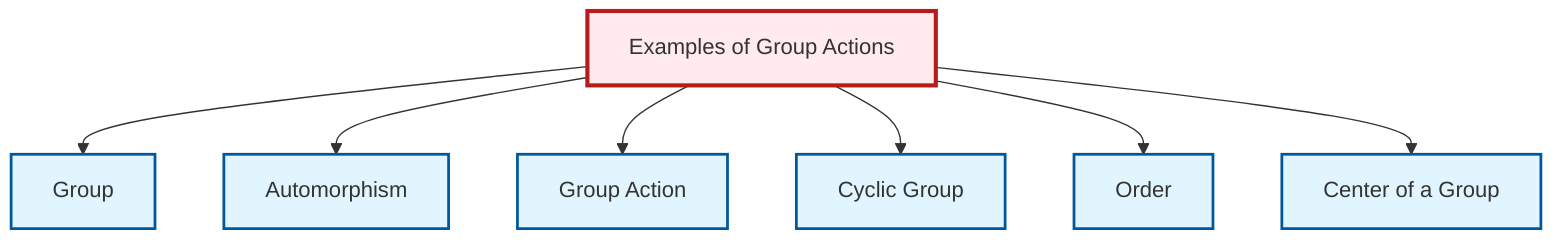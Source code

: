 graph TD
    classDef definition fill:#e1f5fe,stroke:#01579b,stroke-width:2px
    classDef theorem fill:#f3e5f5,stroke:#4a148c,stroke-width:2px
    classDef axiom fill:#fff3e0,stroke:#e65100,stroke-width:2px
    classDef example fill:#e8f5e9,stroke:#1b5e20,stroke-width:2px
    classDef current fill:#ffebee,stroke:#b71c1c,stroke-width:3px
    def-center-of-group["Center of a Group"]:::definition
    def-cyclic-group["Cyclic Group"]:::definition
    def-group-action["Group Action"]:::definition
    def-group["Group"]:::definition
    ex-group-action-examples["Examples of Group Actions"]:::example
    def-order["Order"]:::definition
    def-automorphism["Automorphism"]:::definition
    ex-group-action-examples --> def-group
    ex-group-action-examples --> def-automorphism
    ex-group-action-examples --> def-group-action
    ex-group-action-examples --> def-cyclic-group
    ex-group-action-examples --> def-order
    ex-group-action-examples --> def-center-of-group
    class ex-group-action-examples current